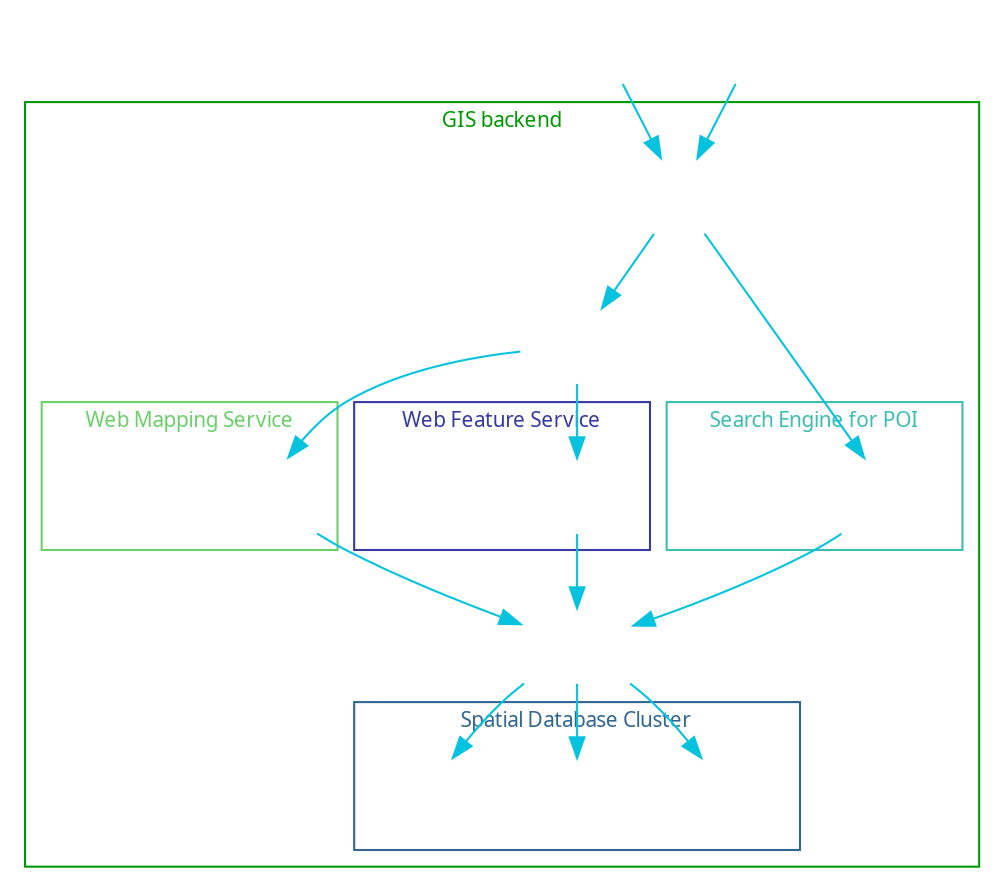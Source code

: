 digraph {
	fontname="Microsoft YaHei";
    fontsize=10;
    dir=TD;

    graph [dpi=180];

    node [shape="Mrecord", fontname="Consolas", fontsize=10];
    edge [color="#05c3de", fontname="Consolas", fontsize=10];

    chrome [shape="none", image="logos/browser-icon-chrome-resized.png", label=""];
    firefox [shape="none", image="logos/browser-icon-firefox-resized.png", label=""];
    
	chrome -> nginx;
	firefox -> nginx;

	nginx -> squid;
	nginx -> geo_index;

	subgraph cluster_backend {
		color="#009801";
		fontcolor="#009801";
		label="GIS backend";
		nginx [shape="none", image="logos/nginx_logo_resized.png", label=""];    
		squid [shape="none", image="logos/squid_logo_resized.png", label=""];

		subgraph cluster_search_engine {
			color="#3CBEB1";
			fontcolor="#3CBEB1";
			label="Search Engine for POI";
			geo_index [shape="none", image="logos/elastic_logo_resized.png", label=""];
			geo_index2 [shape="none", image="logos/elastic_logo_resized.png", label=""];
		}

		geo_index -> pgpool2;

		subgraph cluster_wms {
			color="#6BD06A";
			fontcolor="#6BD06A";
			label="Web Mapping Service";
			wms1 [shape="none", image="logos/mapserver_logo_resized.png", label=""];
			wms2 [shape="none", image="logos/mapserver_logo_resized.png", label=""];
		}

		subgraph cluster_wfs {
			color="#363AA1";
			fontcolor="#363AA1";
			label="Web Feature Service";
			wfs1 [shape="none", image="logos/mapserver_logo_resized.png", label=""];
			wfs2 [shape="none", image="logos/mapserver_logo_resized.png", label=""];
		}
		
		squid -> wfs1;

		squid -> wms1;

		wfs1 -> pgpool2;

		wms1 -> pgpool2;

		pgpool2 [shape="none", image="logos/pgpool_ii_logo_resized.png", label=""];

		subgraph cluster_pg {
			color="#326791";
			fontcolor="#326791";
			label="Spatial Database Cluster";
			pg1 [shape="none", image="logos/postgresql_logo_resized.png", label=""];
			pg2 [shape="none", image="logos/postgresql_logo_resized.png", label=""];
			pg3 [shape="none", image="logos/postgresql_logo_resized.png", label=""];
		}
		
		pgpool2 -> pg1;
		pgpool2 -> pg2;
		pgpool2 -> pg3;

	}


}
